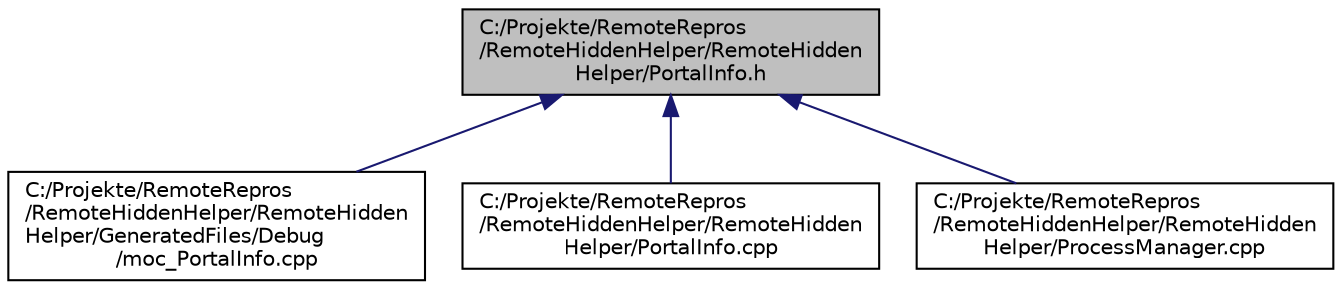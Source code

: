 digraph "C:/Projekte/RemoteRepros/RemoteHiddenHelper/RemoteHiddenHelper/PortalInfo.h"
{
  edge [fontname="Helvetica",fontsize="10",labelfontname="Helvetica",labelfontsize="10"];
  node [fontname="Helvetica",fontsize="10",shape=record];
  Node4 [label="C:/Projekte/RemoteRepros\l/RemoteHiddenHelper/RemoteHidden\lHelper/PortalInfo.h",height=0.2,width=0.4,color="black", fillcolor="grey75", style="filled", fontcolor="black"];
  Node4 -> Node5 [dir="back",color="midnightblue",fontsize="10",style="solid",fontname="Helvetica"];
  Node5 [label="C:/Projekte/RemoteRepros\l/RemoteHiddenHelper/RemoteHidden\lHelper/GeneratedFiles/Debug\l/moc_PortalInfo.cpp",height=0.2,width=0.4,color="black", fillcolor="white", style="filled",URL="$moc___portal_info_8cpp.html"];
  Node4 -> Node6 [dir="back",color="midnightblue",fontsize="10",style="solid",fontname="Helvetica"];
  Node6 [label="C:/Projekte/RemoteRepros\l/RemoteHiddenHelper/RemoteHidden\lHelper/PortalInfo.cpp",height=0.2,width=0.4,color="black", fillcolor="white", style="filled",URL="$_portal_info_8cpp.html"];
  Node4 -> Node7 [dir="back",color="midnightblue",fontsize="10",style="solid",fontname="Helvetica"];
  Node7 [label="C:/Projekte/RemoteRepros\l/RemoteHiddenHelper/RemoteHidden\lHelper/ProcessManager.cpp",height=0.2,width=0.4,color="black", fillcolor="white", style="filled",URL="$_process_manager_8cpp.html"];
}

